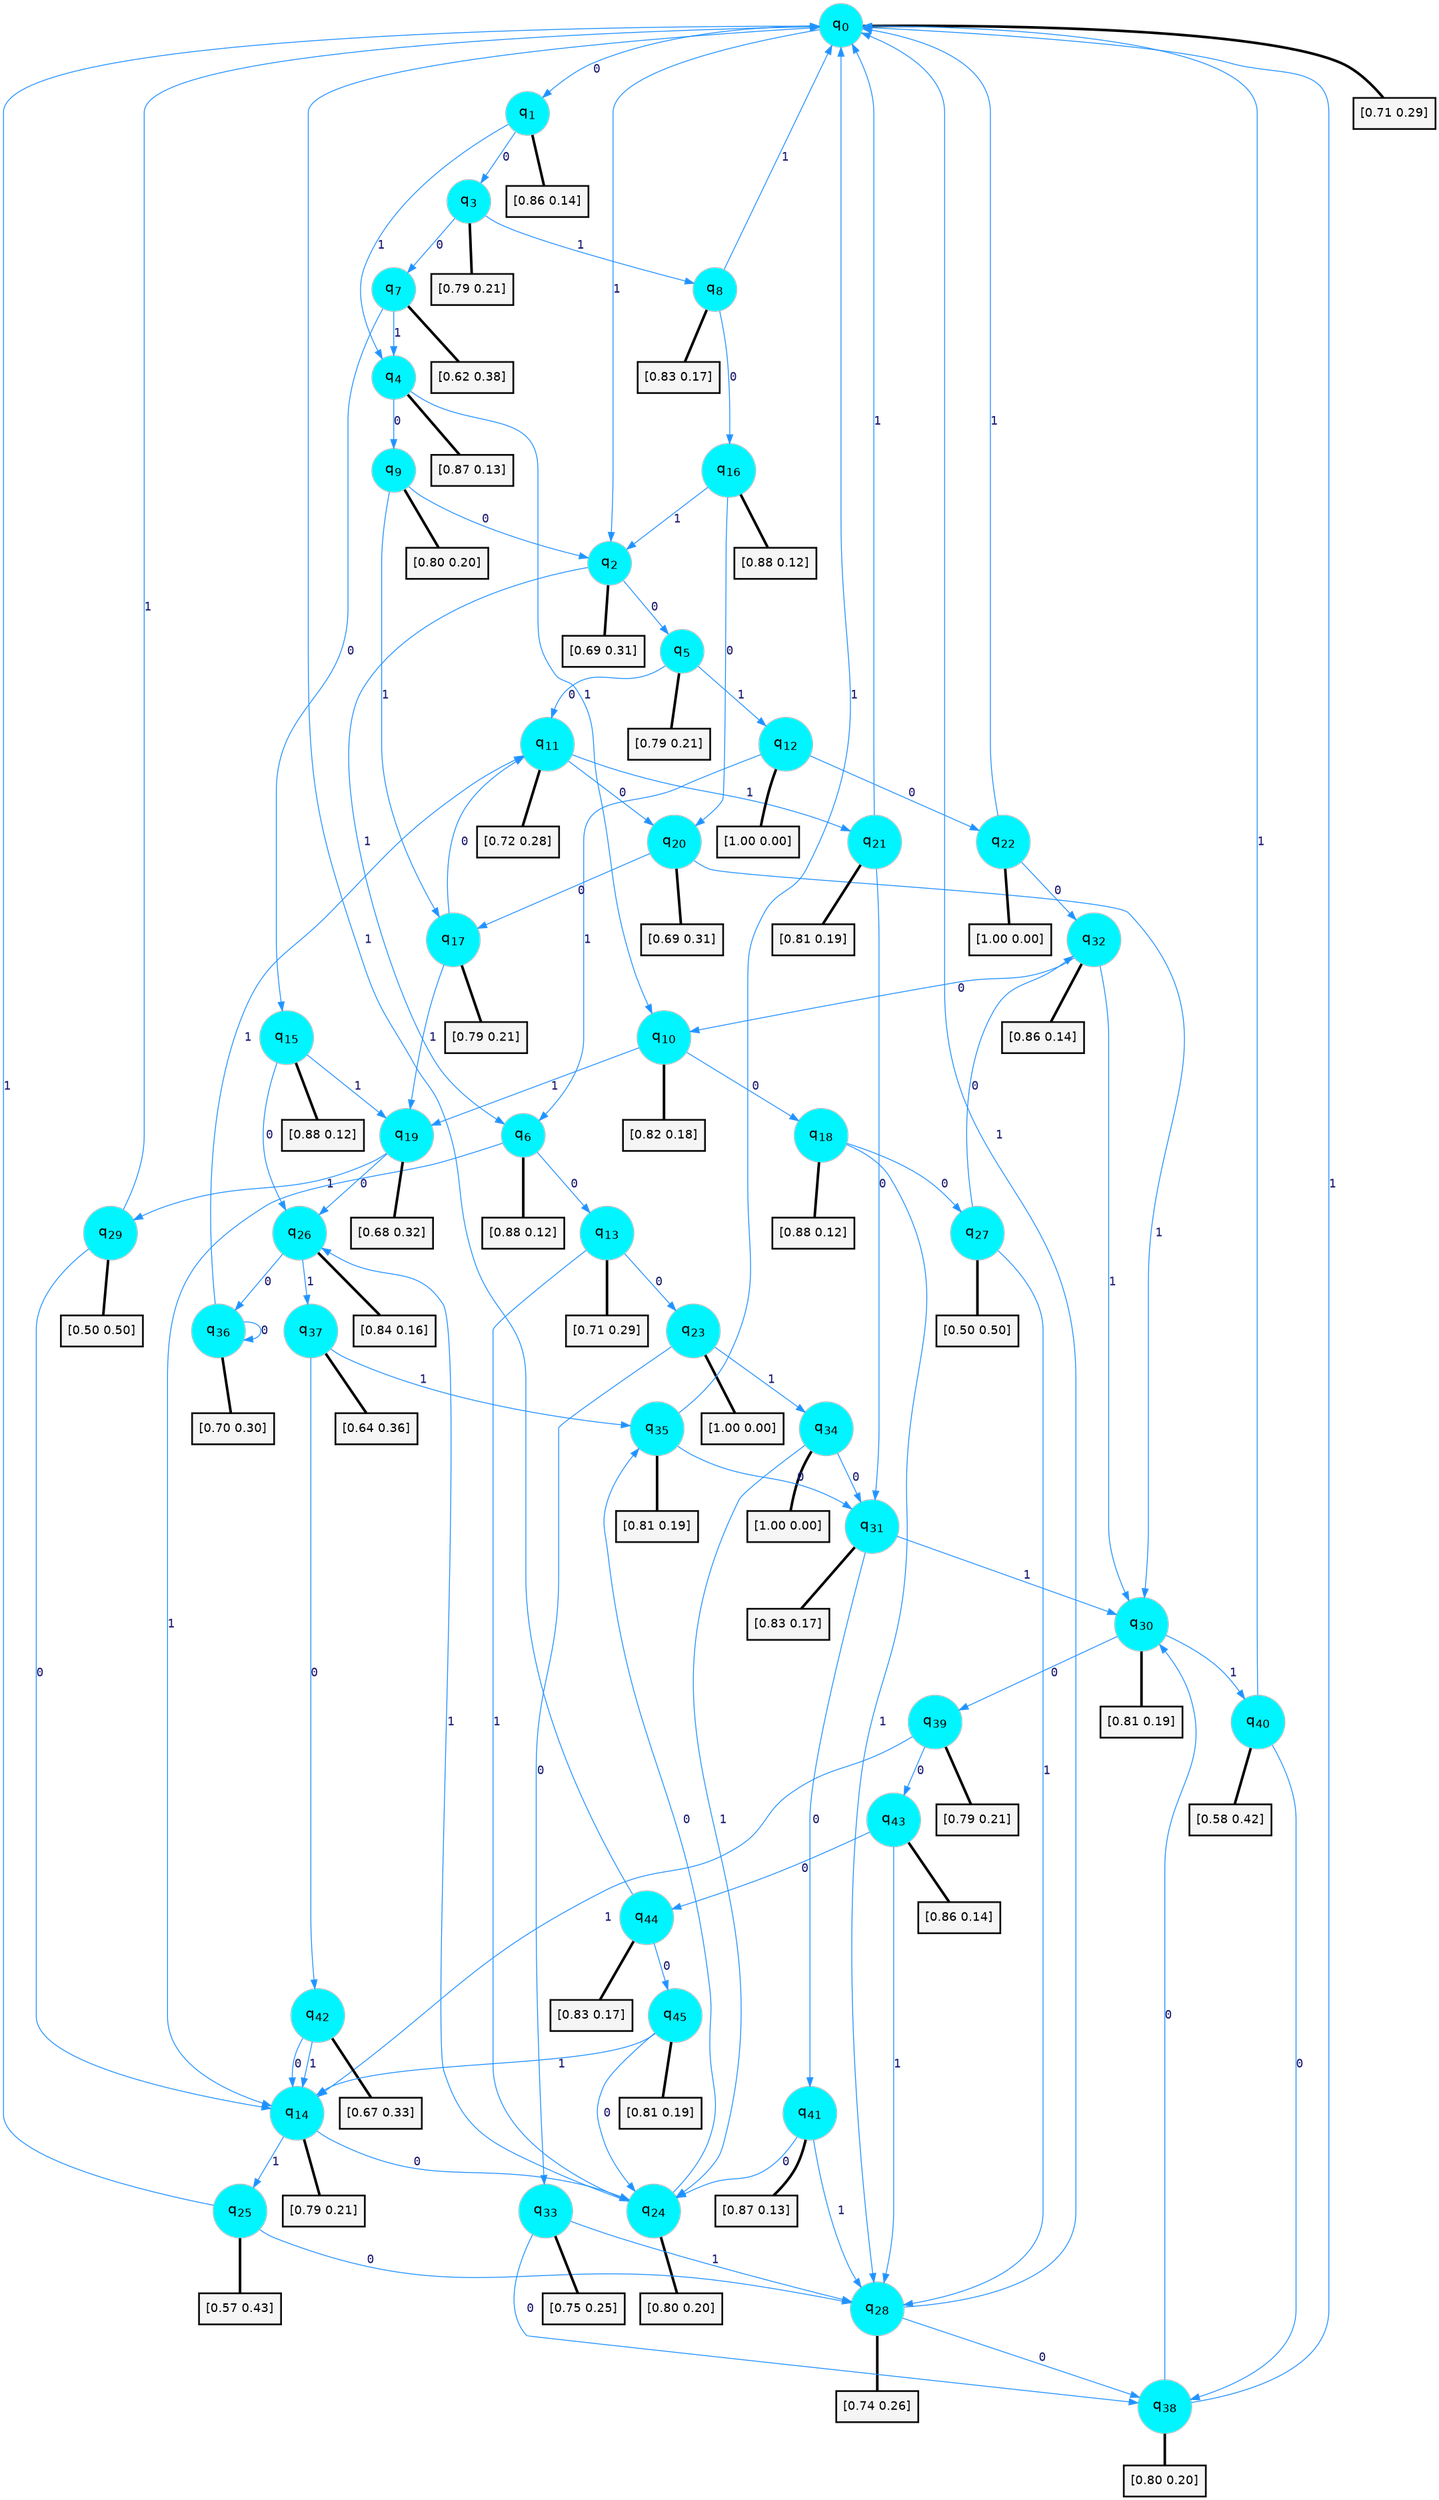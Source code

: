digraph G {
graph [
bgcolor=transparent, dpi=300, rankdir=TD, size="40,25"];
node [
color=gray, fillcolor=turquoise1, fontcolor=black, fontname=Helvetica, fontsize=16, fontweight=bold, shape=circle, style=filled];
edge [
arrowsize=1, color=dodgerblue1, fontcolor=midnightblue, fontname=courier, fontweight=bold, penwidth=1, style=solid, weight=20];
0[label=<q<SUB>0</SUB>>];
1[label=<q<SUB>1</SUB>>];
2[label=<q<SUB>2</SUB>>];
3[label=<q<SUB>3</SUB>>];
4[label=<q<SUB>4</SUB>>];
5[label=<q<SUB>5</SUB>>];
6[label=<q<SUB>6</SUB>>];
7[label=<q<SUB>7</SUB>>];
8[label=<q<SUB>8</SUB>>];
9[label=<q<SUB>9</SUB>>];
10[label=<q<SUB>10</SUB>>];
11[label=<q<SUB>11</SUB>>];
12[label=<q<SUB>12</SUB>>];
13[label=<q<SUB>13</SUB>>];
14[label=<q<SUB>14</SUB>>];
15[label=<q<SUB>15</SUB>>];
16[label=<q<SUB>16</SUB>>];
17[label=<q<SUB>17</SUB>>];
18[label=<q<SUB>18</SUB>>];
19[label=<q<SUB>19</SUB>>];
20[label=<q<SUB>20</SUB>>];
21[label=<q<SUB>21</SUB>>];
22[label=<q<SUB>22</SUB>>];
23[label=<q<SUB>23</SUB>>];
24[label=<q<SUB>24</SUB>>];
25[label=<q<SUB>25</SUB>>];
26[label=<q<SUB>26</SUB>>];
27[label=<q<SUB>27</SUB>>];
28[label=<q<SUB>28</SUB>>];
29[label=<q<SUB>29</SUB>>];
30[label=<q<SUB>30</SUB>>];
31[label=<q<SUB>31</SUB>>];
32[label=<q<SUB>32</SUB>>];
33[label=<q<SUB>33</SUB>>];
34[label=<q<SUB>34</SUB>>];
35[label=<q<SUB>35</SUB>>];
36[label=<q<SUB>36</SUB>>];
37[label=<q<SUB>37</SUB>>];
38[label=<q<SUB>38</SUB>>];
39[label=<q<SUB>39</SUB>>];
40[label=<q<SUB>40</SUB>>];
41[label=<q<SUB>41</SUB>>];
42[label=<q<SUB>42</SUB>>];
43[label=<q<SUB>43</SUB>>];
44[label=<q<SUB>44</SUB>>];
45[label=<q<SUB>45</SUB>>];
46[label="[0.71 0.29]", shape=box,fontcolor=black, fontname=Helvetica, fontsize=14, penwidth=2, fillcolor=whitesmoke,color=black];
47[label="[0.86 0.14]", shape=box,fontcolor=black, fontname=Helvetica, fontsize=14, penwidth=2, fillcolor=whitesmoke,color=black];
48[label="[0.69 0.31]", shape=box,fontcolor=black, fontname=Helvetica, fontsize=14, penwidth=2, fillcolor=whitesmoke,color=black];
49[label="[0.79 0.21]", shape=box,fontcolor=black, fontname=Helvetica, fontsize=14, penwidth=2, fillcolor=whitesmoke,color=black];
50[label="[0.87 0.13]", shape=box,fontcolor=black, fontname=Helvetica, fontsize=14, penwidth=2, fillcolor=whitesmoke,color=black];
51[label="[0.79 0.21]", shape=box,fontcolor=black, fontname=Helvetica, fontsize=14, penwidth=2, fillcolor=whitesmoke,color=black];
52[label="[0.88 0.12]", shape=box,fontcolor=black, fontname=Helvetica, fontsize=14, penwidth=2, fillcolor=whitesmoke,color=black];
53[label="[0.62 0.38]", shape=box,fontcolor=black, fontname=Helvetica, fontsize=14, penwidth=2, fillcolor=whitesmoke,color=black];
54[label="[0.83 0.17]", shape=box,fontcolor=black, fontname=Helvetica, fontsize=14, penwidth=2, fillcolor=whitesmoke,color=black];
55[label="[0.80 0.20]", shape=box,fontcolor=black, fontname=Helvetica, fontsize=14, penwidth=2, fillcolor=whitesmoke,color=black];
56[label="[0.82 0.18]", shape=box,fontcolor=black, fontname=Helvetica, fontsize=14, penwidth=2, fillcolor=whitesmoke,color=black];
57[label="[0.72 0.28]", shape=box,fontcolor=black, fontname=Helvetica, fontsize=14, penwidth=2, fillcolor=whitesmoke,color=black];
58[label="[1.00 0.00]", shape=box,fontcolor=black, fontname=Helvetica, fontsize=14, penwidth=2, fillcolor=whitesmoke,color=black];
59[label="[0.71 0.29]", shape=box,fontcolor=black, fontname=Helvetica, fontsize=14, penwidth=2, fillcolor=whitesmoke,color=black];
60[label="[0.79 0.21]", shape=box,fontcolor=black, fontname=Helvetica, fontsize=14, penwidth=2, fillcolor=whitesmoke,color=black];
61[label="[0.88 0.12]", shape=box,fontcolor=black, fontname=Helvetica, fontsize=14, penwidth=2, fillcolor=whitesmoke,color=black];
62[label="[0.88 0.12]", shape=box,fontcolor=black, fontname=Helvetica, fontsize=14, penwidth=2, fillcolor=whitesmoke,color=black];
63[label="[0.79 0.21]", shape=box,fontcolor=black, fontname=Helvetica, fontsize=14, penwidth=2, fillcolor=whitesmoke,color=black];
64[label="[0.88 0.12]", shape=box,fontcolor=black, fontname=Helvetica, fontsize=14, penwidth=2, fillcolor=whitesmoke,color=black];
65[label="[0.68 0.32]", shape=box,fontcolor=black, fontname=Helvetica, fontsize=14, penwidth=2, fillcolor=whitesmoke,color=black];
66[label="[0.69 0.31]", shape=box,fontcolor=black, fontname=Helvetica, fontsize=14, penwidth=2, fillcolor=whitesmoke,color=black];
67[label="[0.81 0.19]", shape=box,fontcolor=black, fontname=Helvetica, fontsize=14, penwidth=2, fillcolor=whitesmoke,color=black];
68[label="[1.00 0.00]", shape=box,fontcolor=black, fontname=Helvetica, fontsize=14, penwidth=2, fillcolor=whitesmoke,color=black];
69[label="[1.00 0.00]", shape=box,fontcolor=black, fontname=Helvetica, fontsize=14, penwidth=2, fillcolor=whitesmoke,color=black];
70[label="[0.80 0.20]", shape=box,fontcolor=black, fontname=Helvetica, fontsize=14, penwidth=2, fillcolor=whitesmoke,color=black];
71[label="[0.57 0.43]", shape=box,fontcolor=black, fontname=Helvetica, fontsize=14, penwidth=2, fillcolor=whitesmoke,color=black];
72[label="[0.84 0.16]", shape=box,fontcolor=black, fontname=Helvetica, fontsize=14, penwidth=2, fillcolor=whitesmoke,color=black];
73[label="[0.50 0.50]", shape=box,fontcolor=black, fontname=Helvetica, fontsize=14, penwidth=2, fillcolor=whitesmoke,color=black];
74[label="[0.74 0.26]", shape=box,fontcolor=black, fontname=Helvetica, fontsize=14, penwidth=2, fillcolor=whitesmoke,color=black];
75[label="[0.50 0.50]", shape=box,fontcolor=black, fontname=Helvetica, fontsize=14, penwidth=2, fillcolor=whitesmoke,color=black];
76[label="[0.81 0.19]", shape=box,fontcolor=black, fontname=Helvetica, fontsize=14, penwidth=2, fillcolor=whitesmoke,color=black];
77[label="[0.83 0.17]", shape=box,fontcolor=black, fontname=Helvetica, fontsize=14, penwidth=2, fillcolor=whitesmoke,color=black];
78[label="[0.86 0.14]", shape=box,fontcolor=black, fontname=Helvetica, fontsize=14, penwidth=2, fillcolor=whitesmoke,color=black];
79[label="[0.75 0.25]", shape=box,fontcolor=black, fontname=Helvetica, fontsize=14, penwidth=2, fillcolor=whitesmoke,color=black];
80[label="[1.00 0.00]", shape=box,fontcolor=black, fontname=Helvetica, fontsize=14, penwidth=2, fillcolor=whitesmoke,color=black];
81[label="[0.81 0.19]", shape=box,fontcolor=black, fontname=Helvetica, fontsize=14, penwidth=2, fillcolor=whitesmoke,color=black];
82[label="[0.70 0.30]", shape=box,fontcolor=black, fontname=Helvetica, fontsize=14, penwidth=2, fillcolor=whitesmoke,color=black];
83[label="[0.64 0.36]", shape=box,fontcolor=black, fontname=Helvetica, fontsize=14, penwidth=2, fillcolor=whitesmoke,color=black];
84[label="[0.80 0.20]", shape=box,fontcolor=black, fontname=Helvetica, fontsize=14, penwidth=2, fillcolor=whitesmoke,color=black];
85[label="[0.79 0.21]", shape=box,fontcolor=black, fontname=Helvetica, fontsize=14, penwidth=2, fillcolor=whitesmoke,color=black];
86[label="[0.58 0.42]", shape=box,fontcolor=black, fontname=Helvetica, fontsize=14, penwidth=2, fillcolor=whitesmoke,color=black];
87[label="[0.87 0.13]", shape=box,fontcolor=black, fontname=Helvetica, fontsize=14, penwidth=2, fillcolor=whitesmoke,color=black];
88[label="[0.67 0.33]", shape=box,fontcolor=black, fontname=Helvetica, fontsize=14, penwidth=2, fillcolor=whitesmoke,color=black];
89[label="[0.86 0.14]", shape=box,fontcolor=black, fontname=Helvetica, fontsize=14, penwidth=2, fillcolor=whitesmoke,color=black];
90[label="[0.83 0.17]", shape=box,fontcolor=black, fontname=Helvetica, fontsize=14, penwidth=2, fillcolor=whitesmoke,color=black];
91[label="[0.81 0.19]", shape=box,fontcolor=black, fontname=Helvetica, fontsize=14, penwidth=2, fillcolor=whitesmoke,color=black];
0->1 [label=0];
0->2 [label=1];
0->46 [arrowhead=none, penwidth=3,color=black];
1->3 [label=0];
1->4 [label=1];
1->47 [arrowhead=none, penwidth=3,color=black];
2->5 [label=0];
2->6 [label=1];
2->48 [arrowhead=none, penwidth=3,color=black];
3->7 [label=0];
3->8 [label=1];
3->49 [arrowhead=none, penwidth=3,color=black];
4->9 [label=0];
4->10 [label=1];
4->50 [arrowhead=none, penwidth=3,color=black];
5->11 [label=0];
5->12 [label=1];
5->51 [arrowhead=none, penwidth=3,color=black];
6->13 [label=0];
6->14 [label=1];
6->52 [arrowhead=none, penwidth=3,color=black];
7->15 [label=0];
7->4 [label=1];
7->53 [arrowhead=none, penwidth=3,color=black];
8->16 [label=0];
8->0 [label=1];
8->54 [arrowhead=none, penwidth=3,color=black];
9->2 [label=0];
9->17 [label=1];
9->55 [arrowhead=none, penwidth=3,color=black];
10->18 [label=0];
10->19 [label=1];
10->56 [arrowhead=none, penwidth=3,color=black];
11->20 [label=0];
11->21 [label=1];
11->57 [arrowhead=none, penwidth=3,color=black];
12->22 [label=0];
12->6 [label=1];
12->58 [arrowhead=none, penwidth=3,color=black];
13->23 [label=0];
13->24 [label=1];
13->59 [arrowhead=none, penwidth=3,color=black];
14->24 [label=0];
14->25 [label=1];
14->60 [arrowhead=none, penwidth=3,color=black];
15->26 [label=0];
15->19 [label=1];
15->61 [arrowhead=none, penwidth=3,color=black];
16->20 [label=0];
16->2 [label=1];
16->62 [arrowhead=none, penwidth=3,color=black];
17->11 [label=0];
17->19 [label=1];
17->63 [arrowhead=none, penwidth=3,color=black];
18->27 [label=0];
18->28 [label=1];
18->64 [arrowhead=none, penwidth=3,color=black];
19->26 [label=0];
19->29 [label=1];
19->65 [arrowhead=none, penwidth=3,color=black];
20->17 [label=0];
20->30 [label=1];
20->66 [arrowhead=none, penwidth=3,color=black];
21->31 [label=0];
21->0 [label=1];
21->67 [arrowhead=none, penwidth=3,color=black];
22->32 [label=0];
22->0 [label=1];
22->68 [arrowhead=none, penwidth=3,color=black];
23->33 [label=0];
23->34 [label=1];
23->69 [arrowhead=none, penwidth=3,color=black];
24->35 [label=0];
24->26 [label=1];
24->70 [arrowhead=none, penwidth=3,color=black];
25->28 [label=0];
25->0 [label=1];
25->71 [arrowhead=none, penwidth=3,color=black];
26->36 [label=0];
26->37 [label=1];
26->72 [arrowhead=none, penwidth=3,color=black];
27->32 [label=0];
27->28 [label=1];
27->73 [arrowhead=none, penwidth=3,color=black];
28->38 [label=0];
28->0 [label=1];
28->74 [arrowhead=none, penwidth=3,color=black];
29->14 [label=0];
29->0 [label=1];
29->75 [arrowhead=none, penwidth=3,color=black];
30->39 [label=0];
30->40 [label=1];
30->76 [arrowhead=none, penwidth=3,color=black];
31->41 [label=0];
31->30 [label=1];
31->77 [arrowhead=none, penwidth=3,color=black];
32->10 [label=0];
32->30 [label=1];
32->78 [arrowhead=none, penwidth=3,color=black];
33->38 [label=0];
33->28 [label=1];
33->79 [arrowhead=none, penwidth=3,color=black];
34->31 [label=0];
34->24 [label=1];
34->80 [arrowhead=none, penwidth=3,color=black];
35->31 [label=0];
35->0 [label=1];
35->81 [arrowhead=none, penwidth=3,color=black];
36->36 [label=0];
36->11 [label=1];
36->82 [arrowhead=none, penwidth=3,color=black];
37->42 [label=0];
37->35 [label=1];
37->83 [arrowhead=none, penwidth=3,color=black];
38->30 [label=0];
38->0 [label=1];
38->84 [arrowhead=none, penwidth=3,color=black];
39->43 [label=0];
39->14 [label=1];
39->85 [arrowhead=none, penwidth=3,color=black];
40->38 [label=0];
40->0 [label=1];
40->86 [arrowhead=none, penwidth=3,color=black];
41->24 [label=0];
41->28 [label=1];
41->87 [arrowhead=none, penwidth=3,color=black];
42->14 [label=0];
42->14 [label=1];
42->88 [arrowhead=none, penwidth=3,color=black];
43->44 [label=0];
43->28 [label=1];
43->89 [arrowhead=none, penwidth=3,color=black];
44->45 [label=0];
44->0 [label=1];
44->90 [arrowhead=none, penwidth=3,color=black];
45->24 [label=0];
45->14 [label=1];
45->91 [arrowhead=none, penwidth=3,color=black];
}

